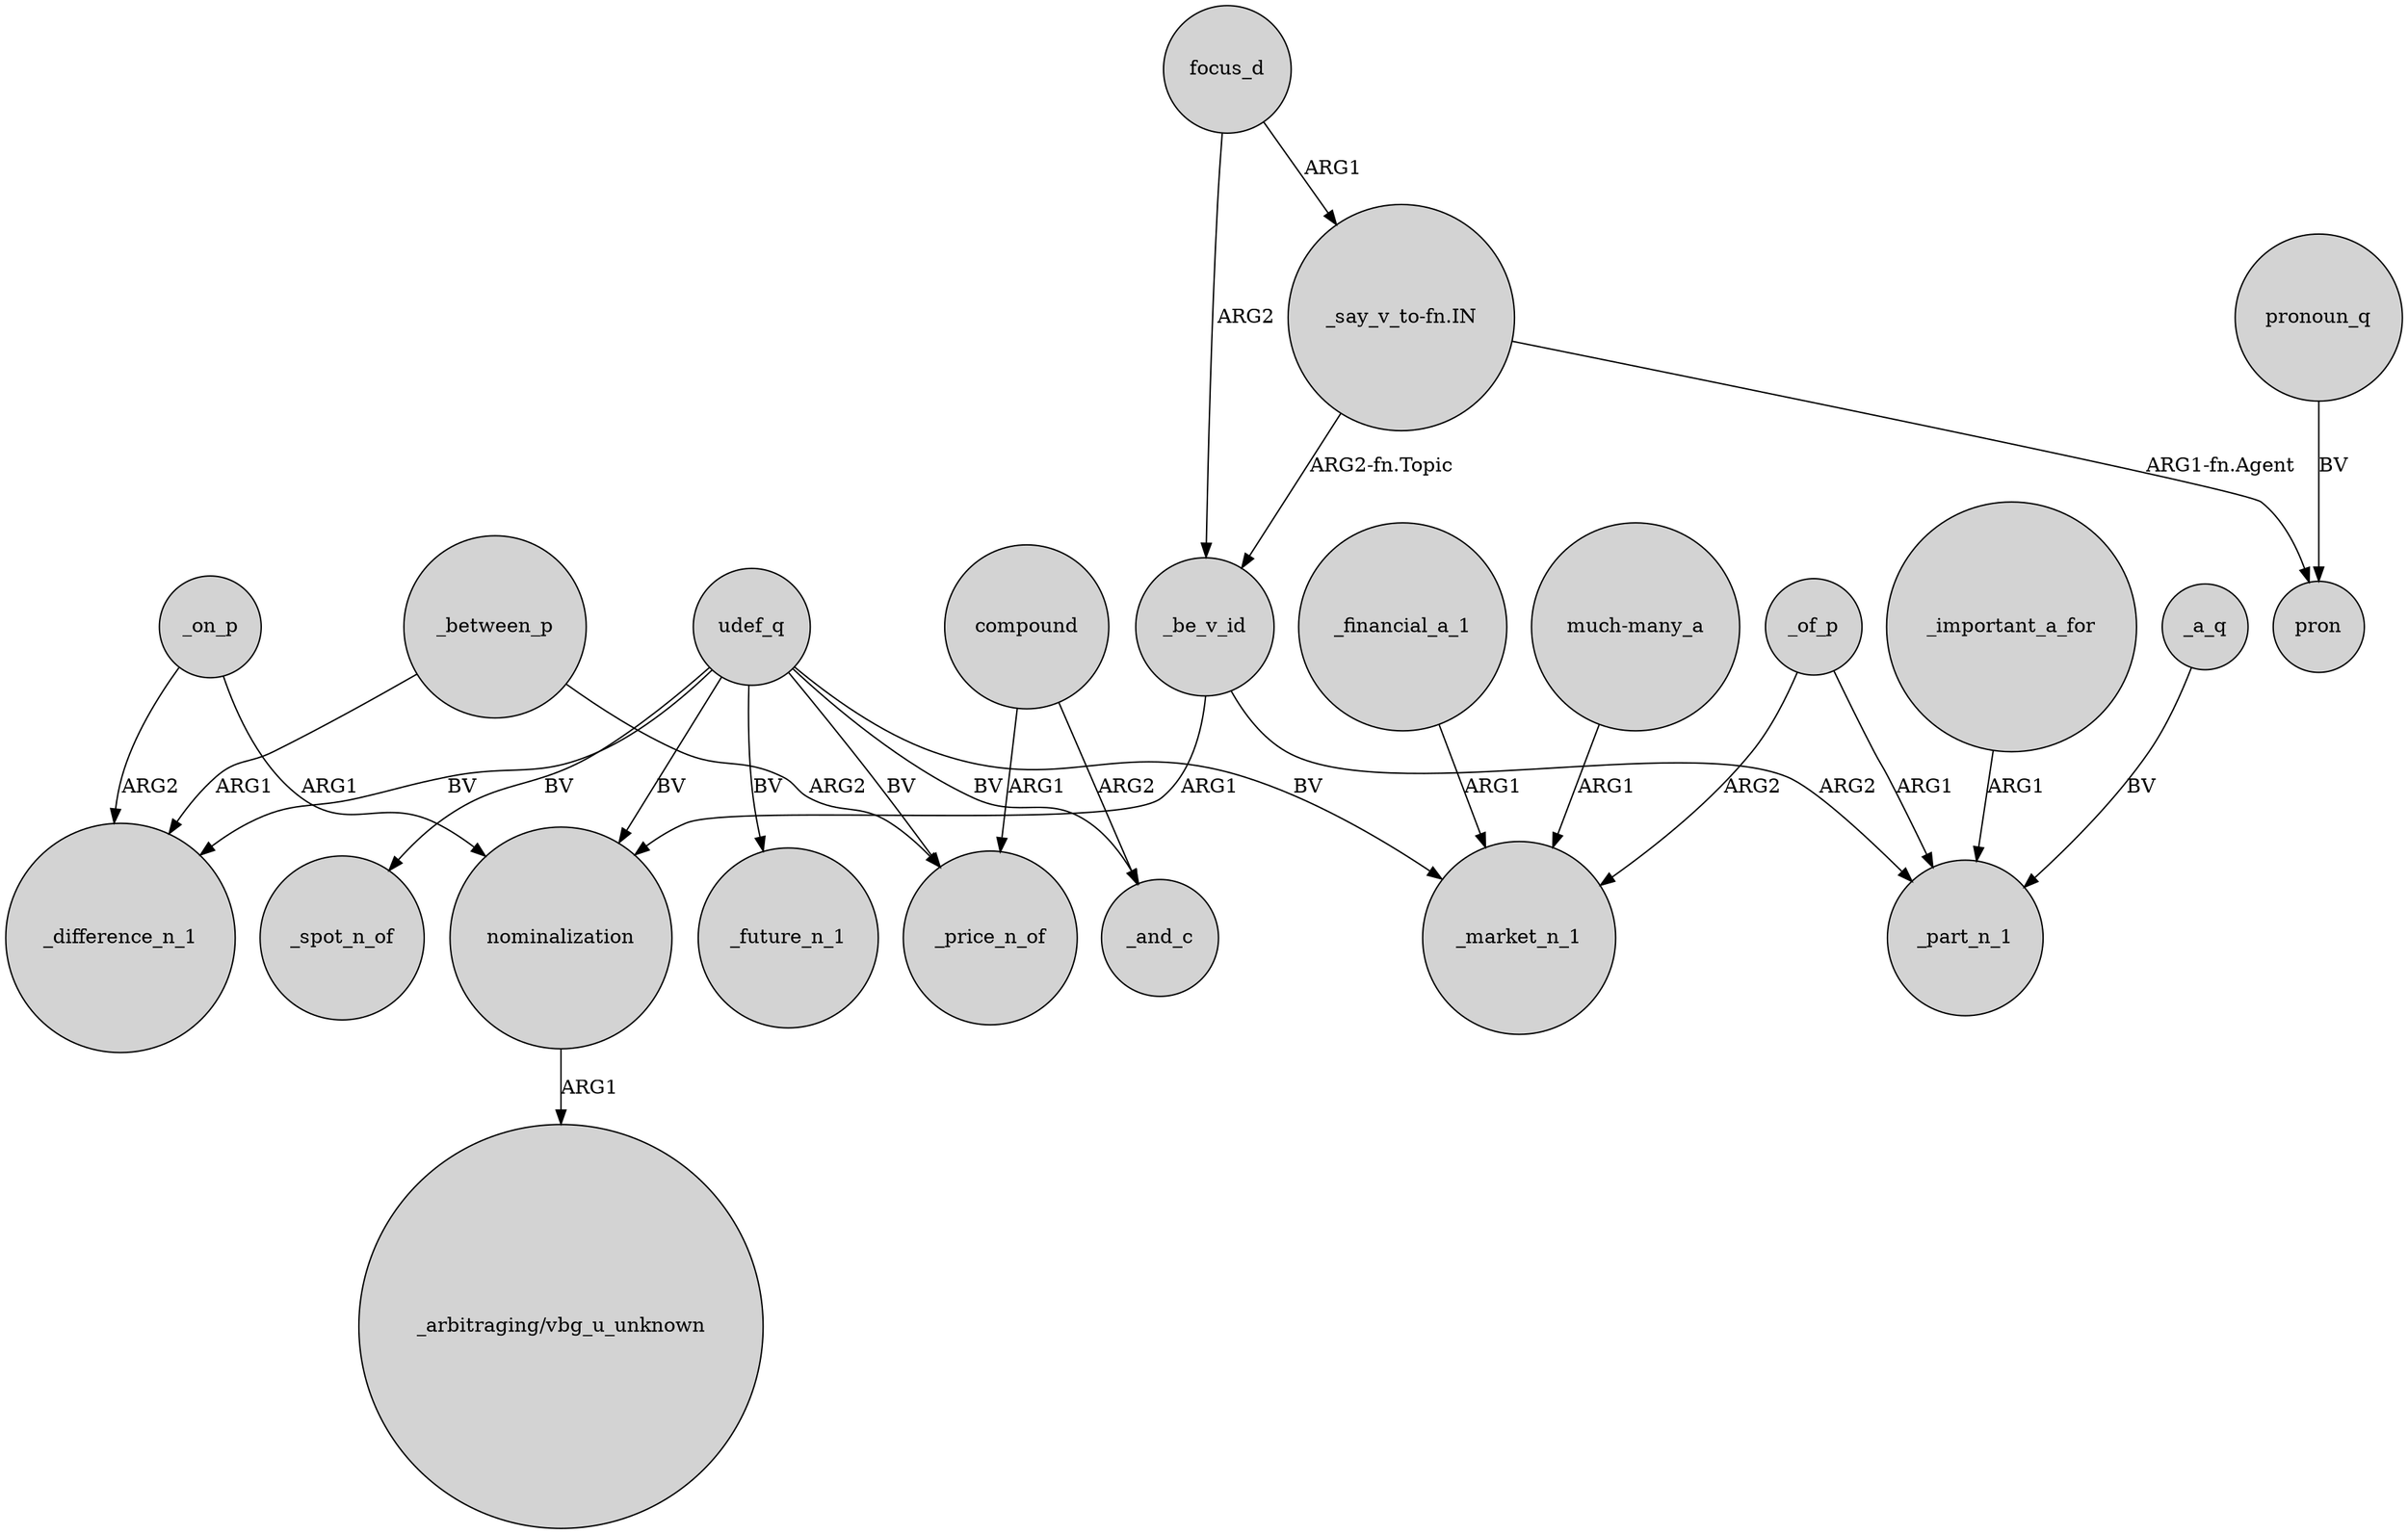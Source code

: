 digraph {
	node [shape=circle style=filled]
	focus_d -> _be_v_id [label=ARG2]
	udef_q -> _spot_n_of [label=BV]
	udef_q -> _price_n_of [label=BV]
	_on_p -> _difference_n_1 [label=ARG2]
	_be_v_id -> nominalization [label=ARG1]
	"much-many_a" -> _market_n_1 [label=ARG1]
	udef_q -> _market_n_1 [label=BV]
	_on_p -> nominalization [label=ARG1]
	_of_p -> _part_n_1 [label=ARG1]
	_of_p -> _market_n_1 [label=ARG2]
	"_say_v_to-fn.IN" -> _be_v_id [label="ARG2-fn.Topic"]
	nominalization -> "_arbitraging/vbg_u_unknown" [label=ARG1]
	pronoun_q -> pron [label=BV]
	_financial_a_1 -> _market_n_1 [label=ARG1]
	compound -> _and_c [label=ARG2]
	_be_v_id -> _part_n_1 [label=ARG2]
	udef_q -> _future_n_1 [label=BV]
	udef_q -> nominalization [label=BV]
	"_say_v_to-fn.IN" -> pron [label="ARG1-fn.Agent"]
	_between_p -> _difference_n_1 [label=ARG1]
	udef_q -> _difference_n_1 [label=BV]
	compound -> _price_n_of [label=ARG1]
	_important_a_for -> _part_n_1 [label=ARG1]
	udef_q -> _and_c [label=BV]
	_a_q -> _part_n_1 [label=BV]
	_between_p -> _price_n_of [label=ARG2]
	focus_d -> "_say_v_to-fn.IN" [label=ARG1]
}
